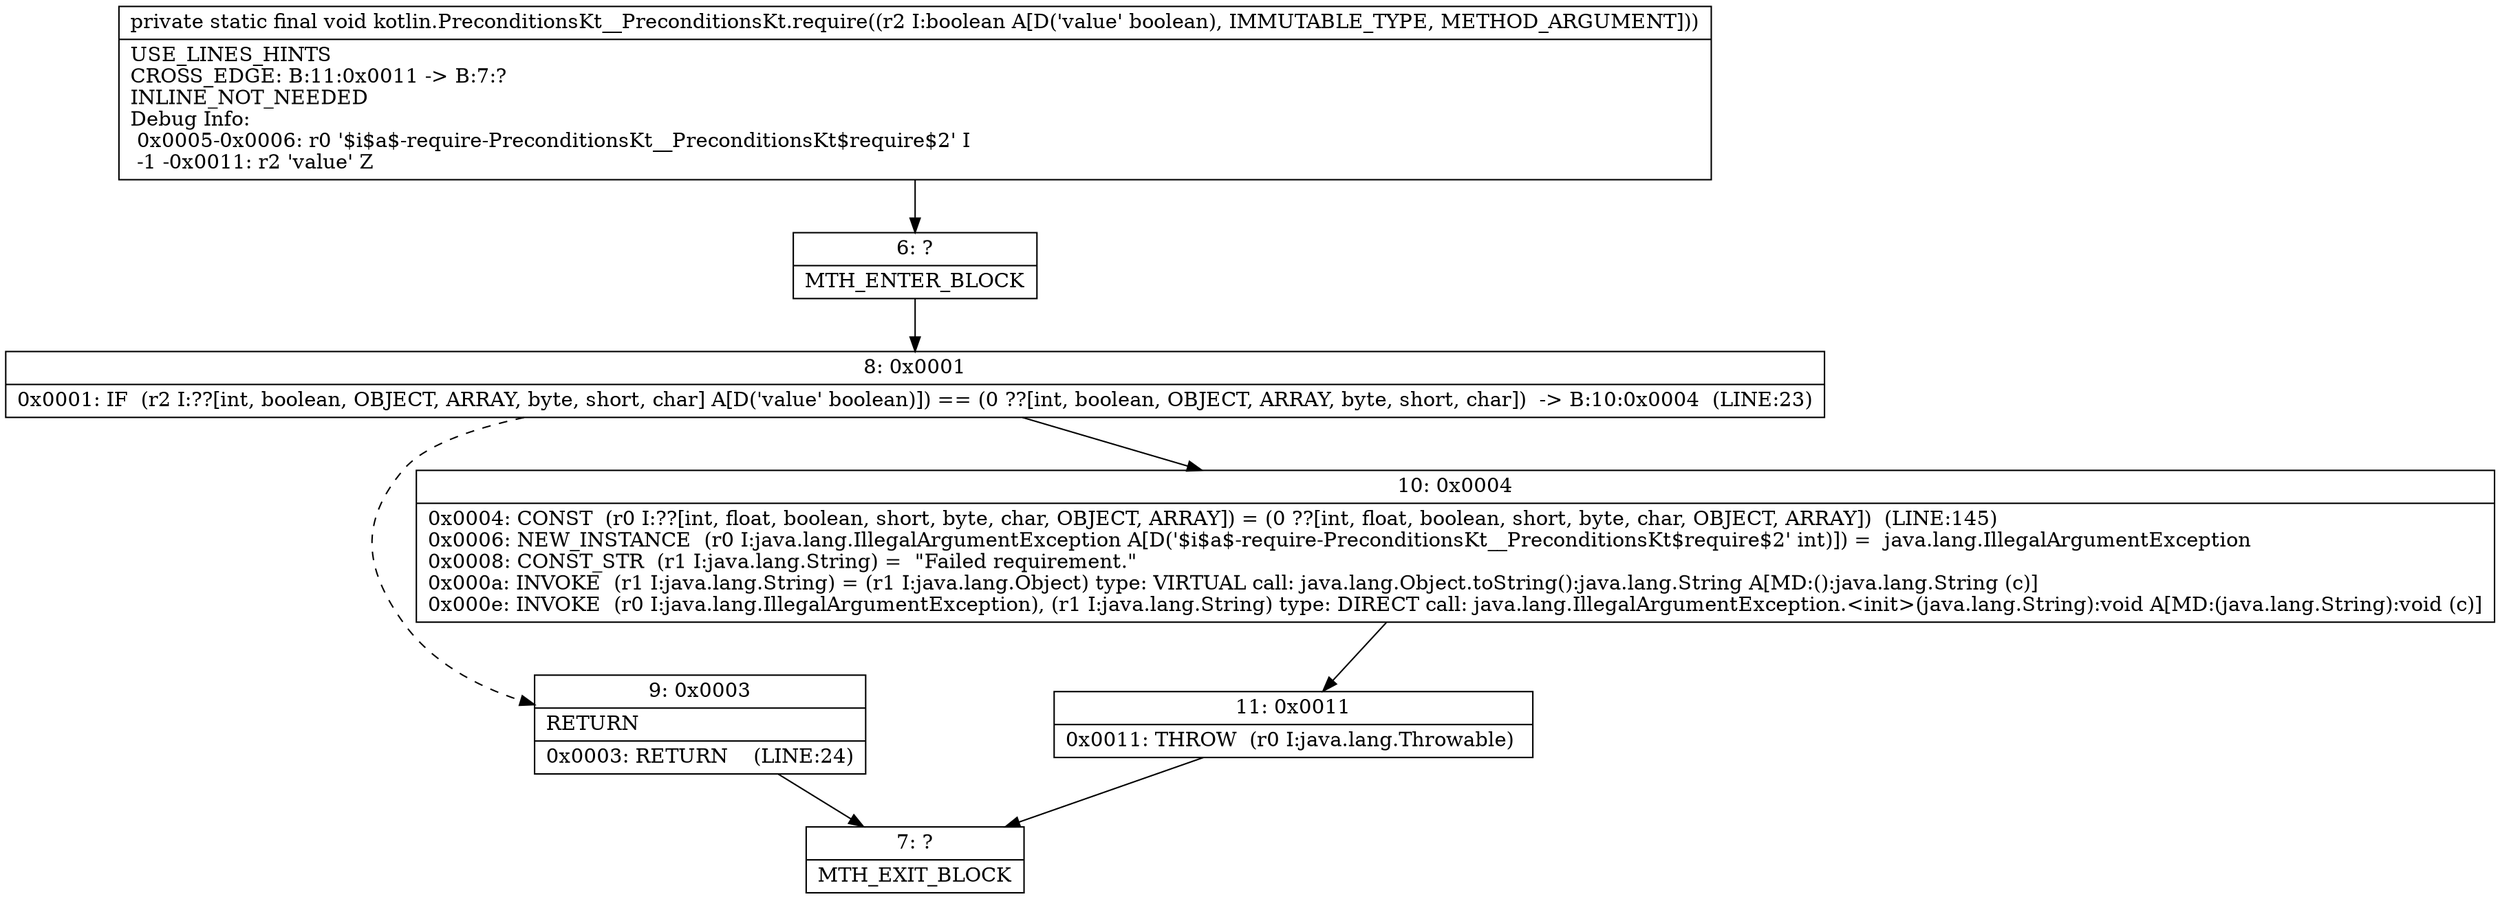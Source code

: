 digraph "CFG forkotlin.PreconditionsKt__PreconditionsKt.require(Z)V" {
Node_6 [shape=record,label="{6\:\ ?|MTH_ENTER_BLOCK\l}"];
Node_8 [shape=record,label="{8\:\ 0x0001|0x0001: IF  (r2 I:??[int, boolean, OBJECT, ARRAY, byte, short, char] A[D('value' boolean)]) == (0 ??[int, boolean, OBJECT, ARRAY, byte, short, char])  \-\> B:10:0x0004  (LINE:23)\l}"];
Node_9 [shape=record,label="{9\:\ 0x0003|RETURN\l|0x0003: RETURN    (LINE:24)\l}"];
Node_7 [shape=record,label="{7\:\ ?|MTH_EXIT_BLOCK\l}"];
Node_10 [shape=record,label="{10\:\ 0x0004|0x0004: CONST  (r0 I:??[int, float, boolean, short, byte, char, OBJECT, ARRAY]) = (0 ??[int, float, boolean, short, byte, char, OBJECT, ARRAY])  (LINE:145)\l0x0006: NEW_INSTANCE  (r0 I:java.lang.IllegalArgumentException A[D('$i$a$\-require\-PreconditionsKt__PreconditionsKt$require$2' int)]) =  java.lang.IllegalArgumentException \l0x0008: CONST_STR  (r1 I:java.lang.String) =  \"Failed requirement.\" \l0x000a: INVOKE  (r1 I:java.lang.String) = (r1 I:java.lang.Object) type: VIRTUAL call: java.lang.Object.toString():java.lang.String A[MD:():java.lang.String (c)]\l0x000e: INVOKE  (r0 I:java.lang.IllegalArgumentException), (r1 I:java.lang.String) type: DIRECT call: java.lang.IllegalArgumentException.\<init\>(java.lang.String):void A[MD:(java.lang.String):void (c)]\l}"];
Node_11 [shape=record,label="{11\:\ 0x0011|0x0011: THROW  (r0 I:java.lang.Throwable) \l}"];
MethodNode[shape=record,label="{private static final void kotlin.PreconditionsKt__PreconditionsKt.require((r2 I:boolean A[D('value' boolean), IMMUTABLE_TYPE, METHOD_ARGUMENT]))  | USE_LINES_HINTS\lCROSS_EDGE: B:11:0x0011 \-\> B:7:?\lINLINE_NOT_NEEDED\lDebug Info:\l  0x0005\-0x0006: r0 '$i$a$\-require\-PreconditionsKt__PreconditionsKt$require$2' I\l  \-1 \-0x0011: r2 'value' Z\l}"];
MethodNode -> Node_6;Node_6 -> Node_8;
Node_8 -> Node_9[style=dashed];
Node_8 -> Node_10;
Node_9 -> Node_7;
Node_10 -> Node_11;
Node_11 -> Node_7;
}

